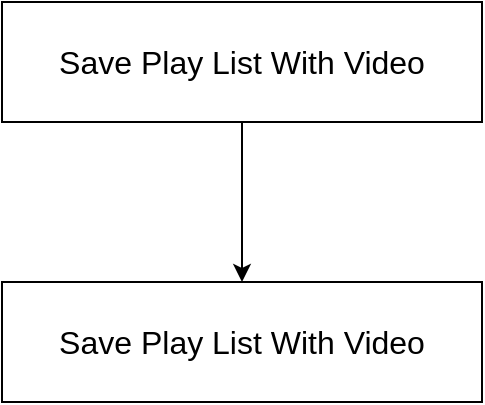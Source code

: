 <mxfile version="28.1.1">
  <diagram name="Page-1" id="xWQoOBYrGp-GlV0S_yIF">
    <mxGraphModel dx="1426" dy="777" grid="1" gridSize="10" guides="1" tooltips="1" connect="1" arrows="1" fold="1" page="1" pageScale="1" pageWidth="850" pageHeight="1100" math="0" shadow="0">
      <root>
        <mxCell id="0" />
        <mxCell id="1" parent="0" />
        <mxCell id="lbTBGlX6CnxymrXP5cE9-3" value="" style="edgeStyle=orthogonalEdgeStyle;rounded=0;orthogonalLoop=1;jettySize=auto;html=1;" parent="1" source="lbTBGlX6CnxymrXP5cE9-1" target="lbTBGlX6CnxymrXP5cE9-2" edge="1">
          <mxGeometry relative="1" as="geometry" />
        </mxCell>
        <mxCell id="lbTBGlX6CnxymrXP5cE9-1" value="&lt;font size=&quot;3&quot;&gt;Save Play List With Video&lt;/font&gt;" style="rounded=0;whiteSpace=wrap;html=1;" parent="1" vertex="1">
          <mxGeometry x="330" y="90" width="240" height="60" as="geometry" />
        </mxCell>
        <mxCell id="lbTBGlX6CnxymrXP5cE9-2" value="&lt;font size=&quot;3&quot;&gt;Save Play List With Video&lt;/font&gt;" style="rounded=0;whiteSpace=wrap;html=1;" parent="1" vertex="1">
          <mxGeometry x="330" y="230" width="240" height="60" as="geometry" />
        </mxCell>
      </root>
    </mxGraphModel>
  </diagram>
</mxfile>
